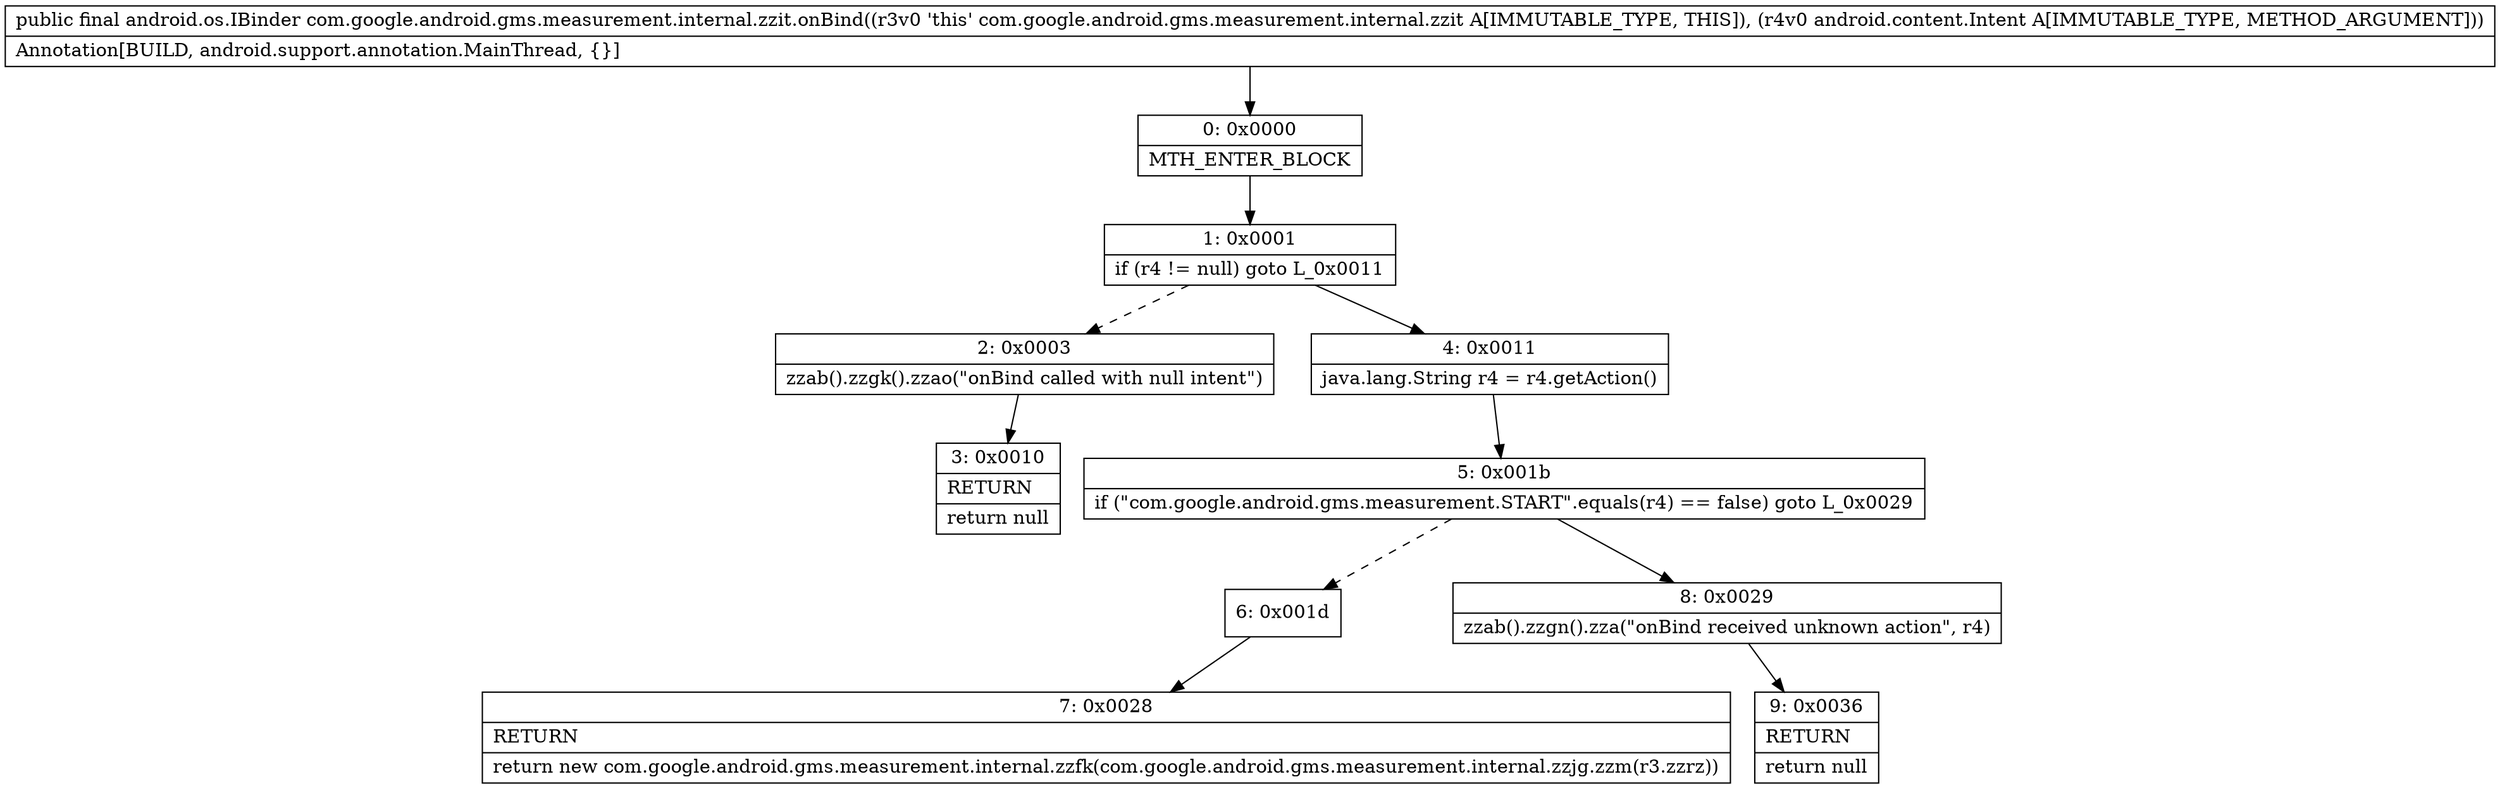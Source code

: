 digraph "CFG forcom.google.android.gms.measurement.internal.zzit.onBind(Landroid\/content\/Intent;)Landroid\/os\/IBinder;" {
Node_0 [shape=record,label="{0\:\ 0x0000|MTH_ENTER_BLOCK\l}"];
Node_1 [shape=record,label="{1\:\ 0x0001|if (r4 != null) goto L_0x0011\l}"];
Node_2 [shape=record,label="{2\:\ 0x0003|zzab().zzgk().zzao(\"onBind called with null intent\")\l}"];
Node_3 [shape=record,label="{3\:\ 0x0010|RETURN\l|return null\l}"];
Node_4 [shape=record,label="{4\:\ 0x0011|java.lang.String r4 = r4.getAction()\l}"];
Node_5 [shape=record,label="{5\:\ 0x001b|if (\"com.google.android.gms.measurement.START\".equals(r4) == false) goto L_0x0029\l}"];
Node_6 [shape=record,label="{6\:\ 0x001d}"];
Node_7 [shape=record,label="{7\:\ 0x0028|RETURN\l|return new com.google.android.gms.measurement.internal.zzfk(com.google.android.gms.measurement.internal.zzjg.zzm(r3.zzrz))\l}"];
Node_8 [shape=record,label="{8\:\ 0x0029|zzab().zzgn().zza(\"onBind received unknown action\", r4)\l}"];
Node_9 [shape=record,label="{9\:\ 0x0036|RETURN\l|return null\l}"];
MethodNode[shape=record,label="{public final android.os.IBinder com.google.android.gms.measurement.internal.zzit.onBind((r3v0 'this' com.google.android.gms.measurement.internal.zzit A[IMMUTABLE_TYPE, THIS]), (r4v0 android.content.Intent A[IMMUTABLE_TYPE, METHOD_ARGUMENT]))  | Annotation[BUILD, android.support.annotation.MainThread, \{\}]\l}"];
MethodNode -> Node_0;
Node_0 -> Node_1;
Node_1 -> Node_2[style=dashed];
Node_1 -> Node_4;
Node_2 -> Node_3;
Node_4 -> Node_5;
Node_5 -> Node_6[style=dashed];
Node_5 -> Node_8;
Node_6 -> Node_7;
Node_8 -> Node_9;
}

